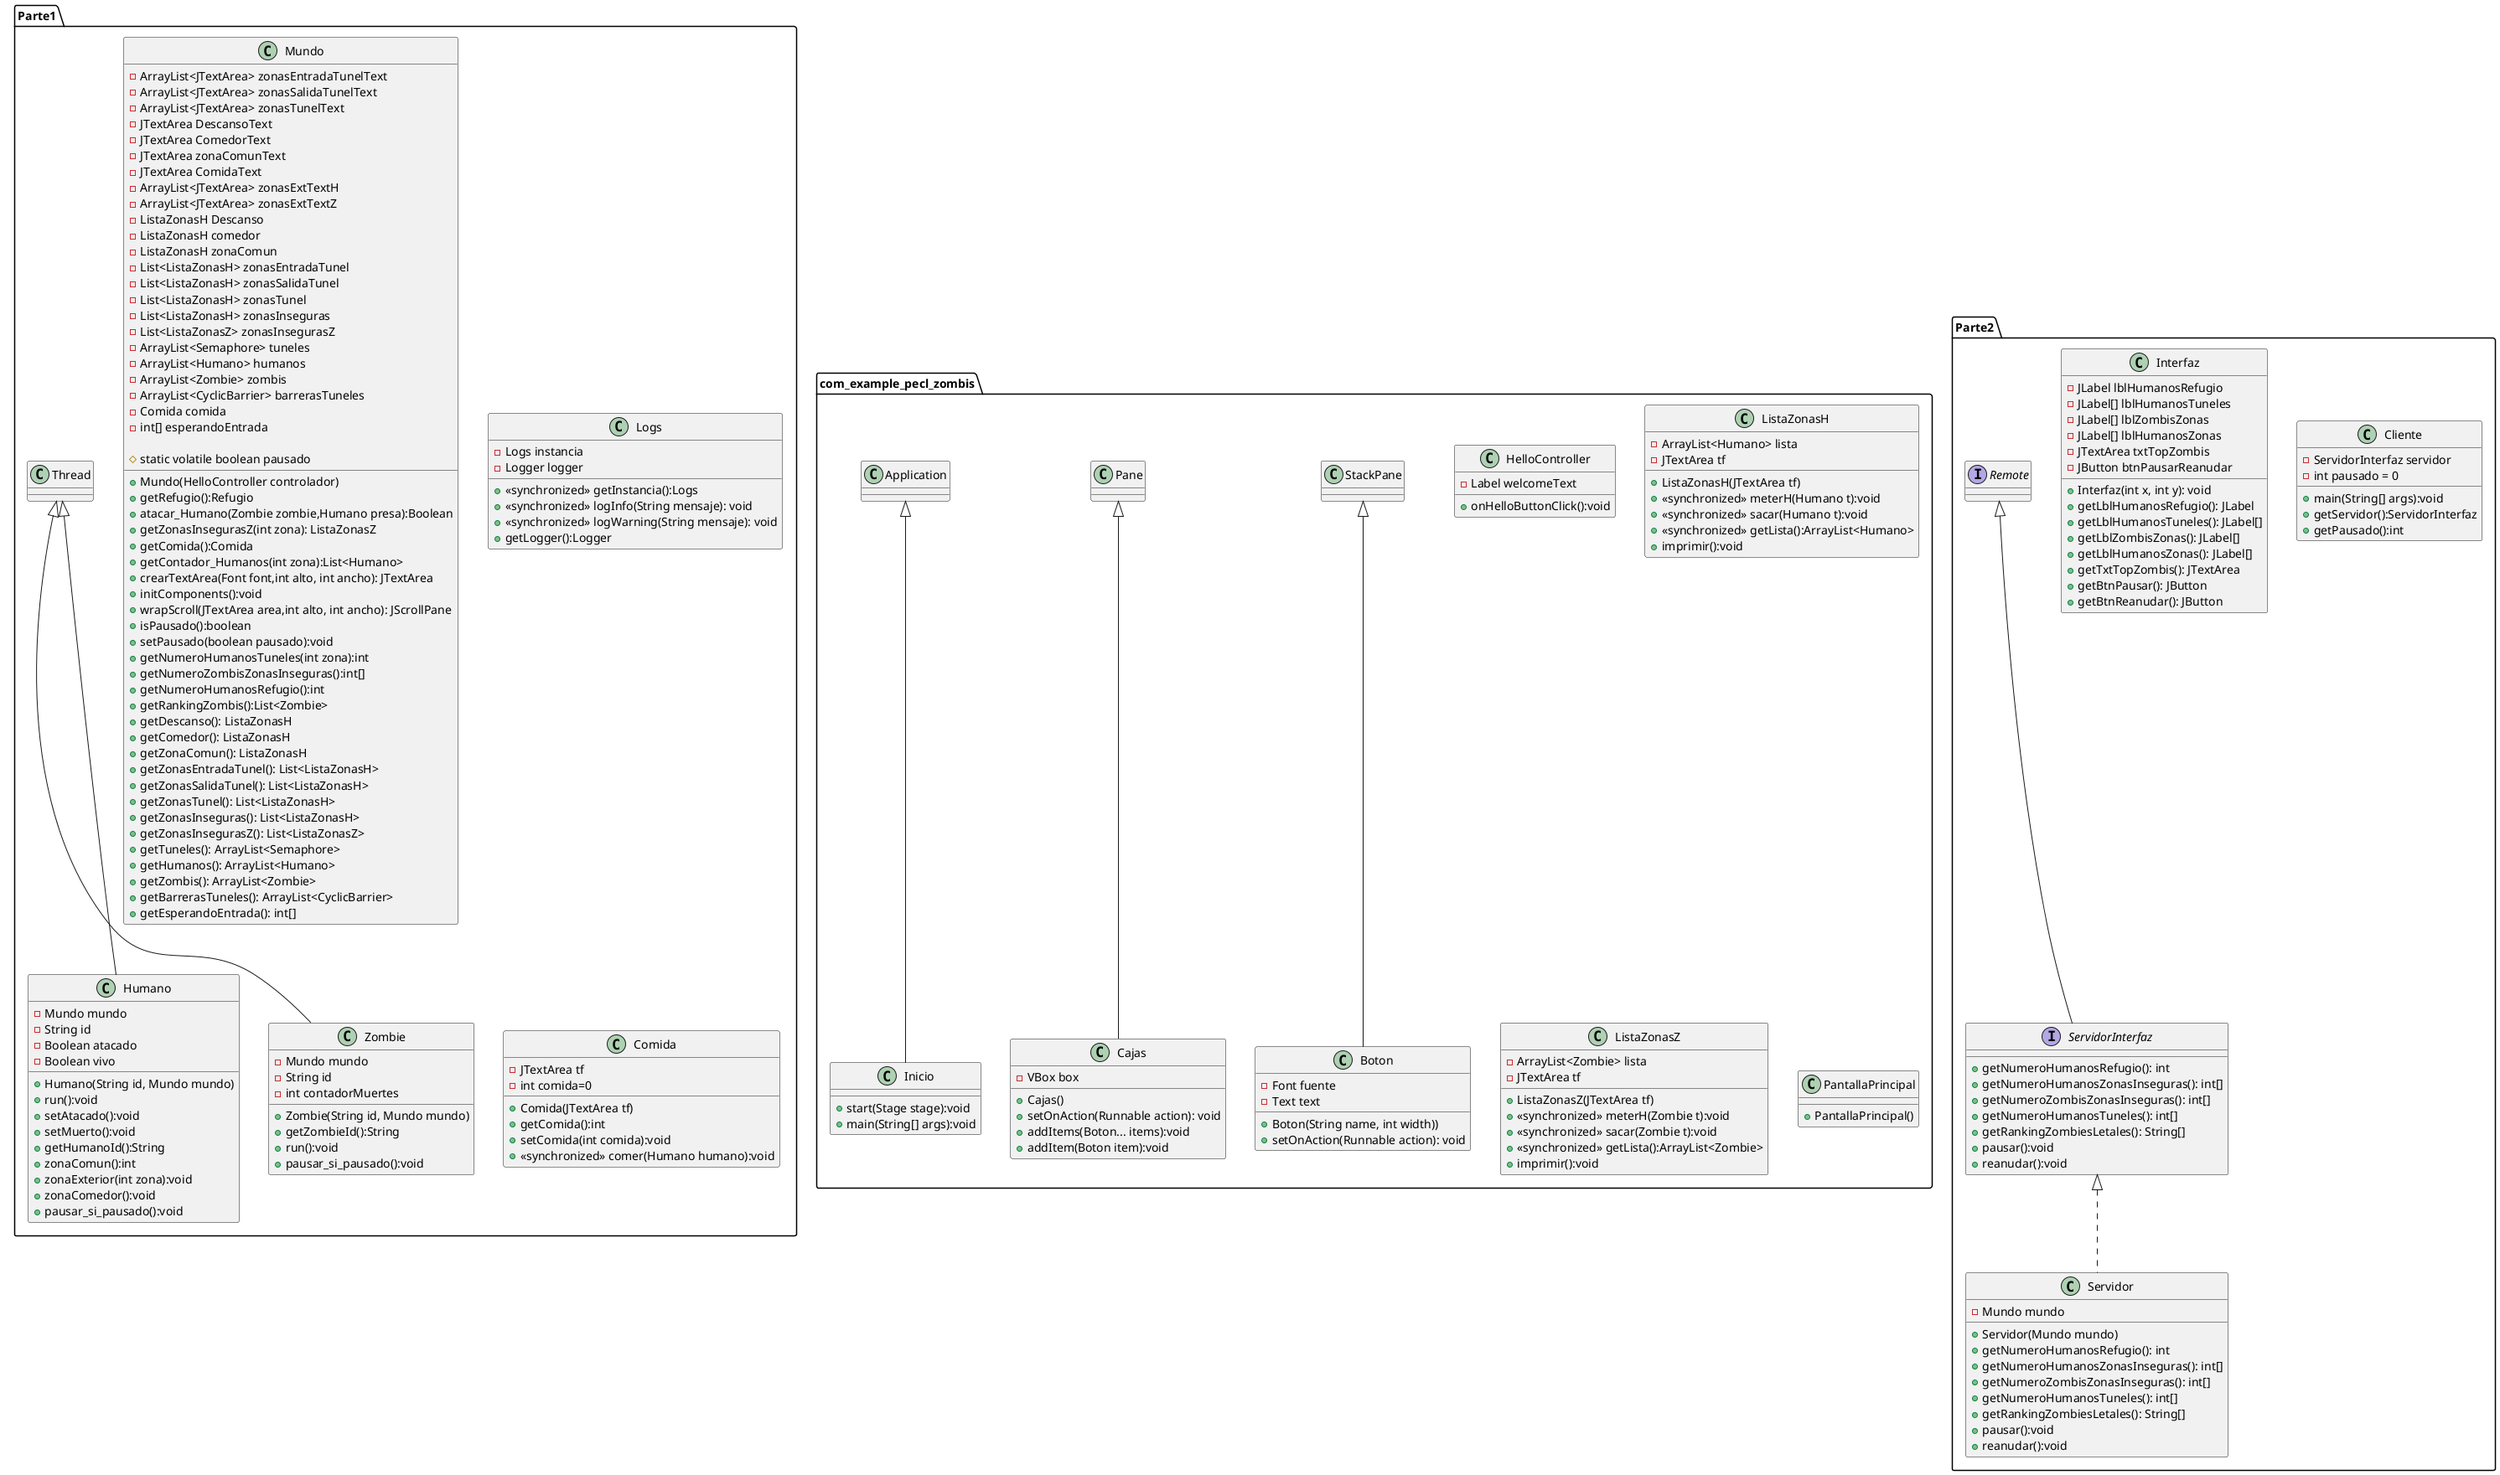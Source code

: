 @startuml
'https://plantuml.com/class-diagram

package Parte1{
class Humano extends Thread{
    - Mundo mundo
    - String id
    - Boolean atacado
    - Boolean vivo
    +Humano(String id, Mundo mundo)
    +run():void
    +setAtacado():void
    +setMuerto():void
    +getHumanoId():String
    +zonaComun():int
    +zonaExterior(int zona):void
    +zonaComedor():void
    +pausar_si_pausado():void
}


class Zombie extends Thread{
    - Mundo mundo
    - String id
    - int contadorMuertes
    +Zombie(String id, Mundo mundo)
    +getZombieId():String
    +run():void
    +pausar_si_pausado():void
}

class Mundo{
    - ArrayList<JTextArea> zonasEntradaTunelText
    - ArrayList<JTextArea> zonasSalidaTunelText
    - ArrayList<JTextArea> zonasTunelText
    - JTextArea DescansoText
    - JTextArea ComedorText
    - JTextArea zonaComunText
    - JTextArea ComidaText
    - ArrayList<JTextArea> zonasExtTextH
    - ArrayList<JTextArea> zonasExtTextZ
    - ListaZonasH Descanso
    - ListaZonasH comedor
    - ListaZonasH zonaComun
    - List<ListaZonasH> zonasEntradaTunel
    - List<ListaZonasH> zonasSalidaTunel
    - List<ListaZonasH> zonasTunel
    - List<ListaZonasH> zonasInseguras
    - List<ListaZonasZ> zonasInsegurasZ
    - ArrayList<Semaphore> tuneles
    - ArrayList<Humano> humanos
    - ArrayList<Zombie> zombis
    - ArrayList<CyclicBarrier> barrerasTuneles
    - Comida comida
    - int[] esperandoEntrada

    # static volatile boolean pausado

    +Mundo(HelloController controlador)
    +getRefugio():Refugio
    +atacar_Humano(Zombie zombie,Humano presa):Boolean
    +getZonasInsegurasZ(int zona): ListaZonasZ
    +getComida():Comida
    +getContador_Humanos(int zona):List<Humano>
    +crearTextArea(Font font,int alto, int ancho): JTextArea
    +initComponents():void
    +wrapScroll(JTextArea area,int alto, int ancho): JScrollPane
    +isPausado():boolean
    +setPausado(boolean pausado):void
    +getNumeroHumanosTuneles(int zona):int
    +getNumeroZombisZonasInseguras():int[]
    +getNumeroHumanosRefugio():int
    +getRankingZombis():List<Zombie>
    + getDescanso(): ListaZonasH
     + getComedor(): ListaZonasH
     + getZonaComun(): ListaZonasH
     + getZonasEntradaTunel(): List<ListaZonasH>
     + getZonasSalidaTunel(): List<ListaZonasH>
     + getZonasTunel(): List<ListaZonasH>
     + getZonasInseguras(): List<ListaZonasH>
     + getZonasInsegurasZ(): List<ListaZonasZ>
     + getTuneles(): ArrayList<Semaphore>
     + getHumanos(): ArrayList<Humano>
     + getZombis(): ArrayList<Zombie>
     + getBarrerasTuneles(): ArrayList<CyclicBarrier>
     + getEsperandoEntrada(): int[]


}

class Logs{
    -Logs instancia
    -Logger logger
    + «synchronized» getInstancia():Logs
    + «synchronized» logInfo(String mensaje): void
    + «synchronized» logWarning(String mensaje): void
    +getLogger():Logger
    }

class Comida{
 -JTextArea tf
 -int comida=0
 +Comida(JTextArea tf)
 +getComida():int
 +setComida(int comida):void
 + «synchronized» comer(Humano humano):void
 }
}
package Parte2{
class Cliente{
-ServidorInterfaz servidor
-int pausado = 0
+main(String[] args):void
+getServidor():ServidorInterfaz
+getPausado():int

}

class Interfaz{
- JLabel lblHumanosRefugio
-JLabel[] lblHumanosTuneles
-JLabel[] lblZombisZonas
-JLabel[] lblHumanosZonas
-JTextArea txtTopZombis
-JButton btnPausarReanudar

+ Interfaz(int x, int y): void
+ getLblHumanosRefugio(): JLabel
+ getLblHumanosTuneles(): JLabel[]
+ getLblZombisZonas(): JLabel[]
+ getLblHumanosZonas(): JLabel[]
+ getTxtTopZombis(): JTextArea
+ getBtnPausar(): JButton
+ getBtnReanudar(): JButton
}
class Servidor implements ServidorInterfaz{
-Mundo mundo
+Servidor(Mundo mundo)
+getNumeroHumanosRefugio(): int
+getNumeroHumanosZonasInseguras(): int[]
+getNumeroZombisZonasInseguras(): int[]
+getNumeroHumanosTuneles(): int[]
+getRankingZombiesLetales(): String[]
+pausar():void
+reanudar():void
}

interface ServidorInterfaz extends Remote{
+getNumeroHumanosRefugio(): int
+getNumeroHumanosZonasInseguras(): int[]
+getNumeroZombisZonasInseguras(): int[]
+getNumeroHumanosTuneles(): int[]
+getRankingZombiesLetales(): String[]
+pausar():void
+reanudar():void
}
}


package com_example_pecl_zombis{
class Boton extends StackPane{
    - Font fuente
    - Text text
    +Boton(String name, int width))
    +setOnAction(Runnable action): void
    }
class Cajas extends Pane{
    - VBox box
    +Cajas()
    +setOnAction(Runnable action): void
    +addItems(Boton... items):void
    +addItem(Boton item):void
    }
class HelloController{
    -Label welcomeText
    +onHelloButtonClick():void
    }
class Inicio extends Application{
    +start(Stage stage):void
    +main(String[] args):void
    }
class ListaZonasH{
    -ArrayList<Humano> lista
    -JTextArea tf
    +ListaZonasH(JTextArea tf)
    + «synchronized» meterH(Humano t):void
    + «synchronized» sacar(Humano t):void
    + «synchronized» getLista():ArrayList<Humano>
    + imprimir():void
    }
class ListaZonasZ{
    -ArrayList<Zombie> lista
    -JTextArea tf
    +ListaZonasZ(JTextArea tf)
    + «synchronized» meterH(Zombie t):void
    + «synchronized» sacar(Zombie t):void
    + «synchronized» getLista():ArrayList<Zombie>
    + imprimir():void
    }

class PantallaPrincipal{
    +PantallaPrincipal()
}







@enduml